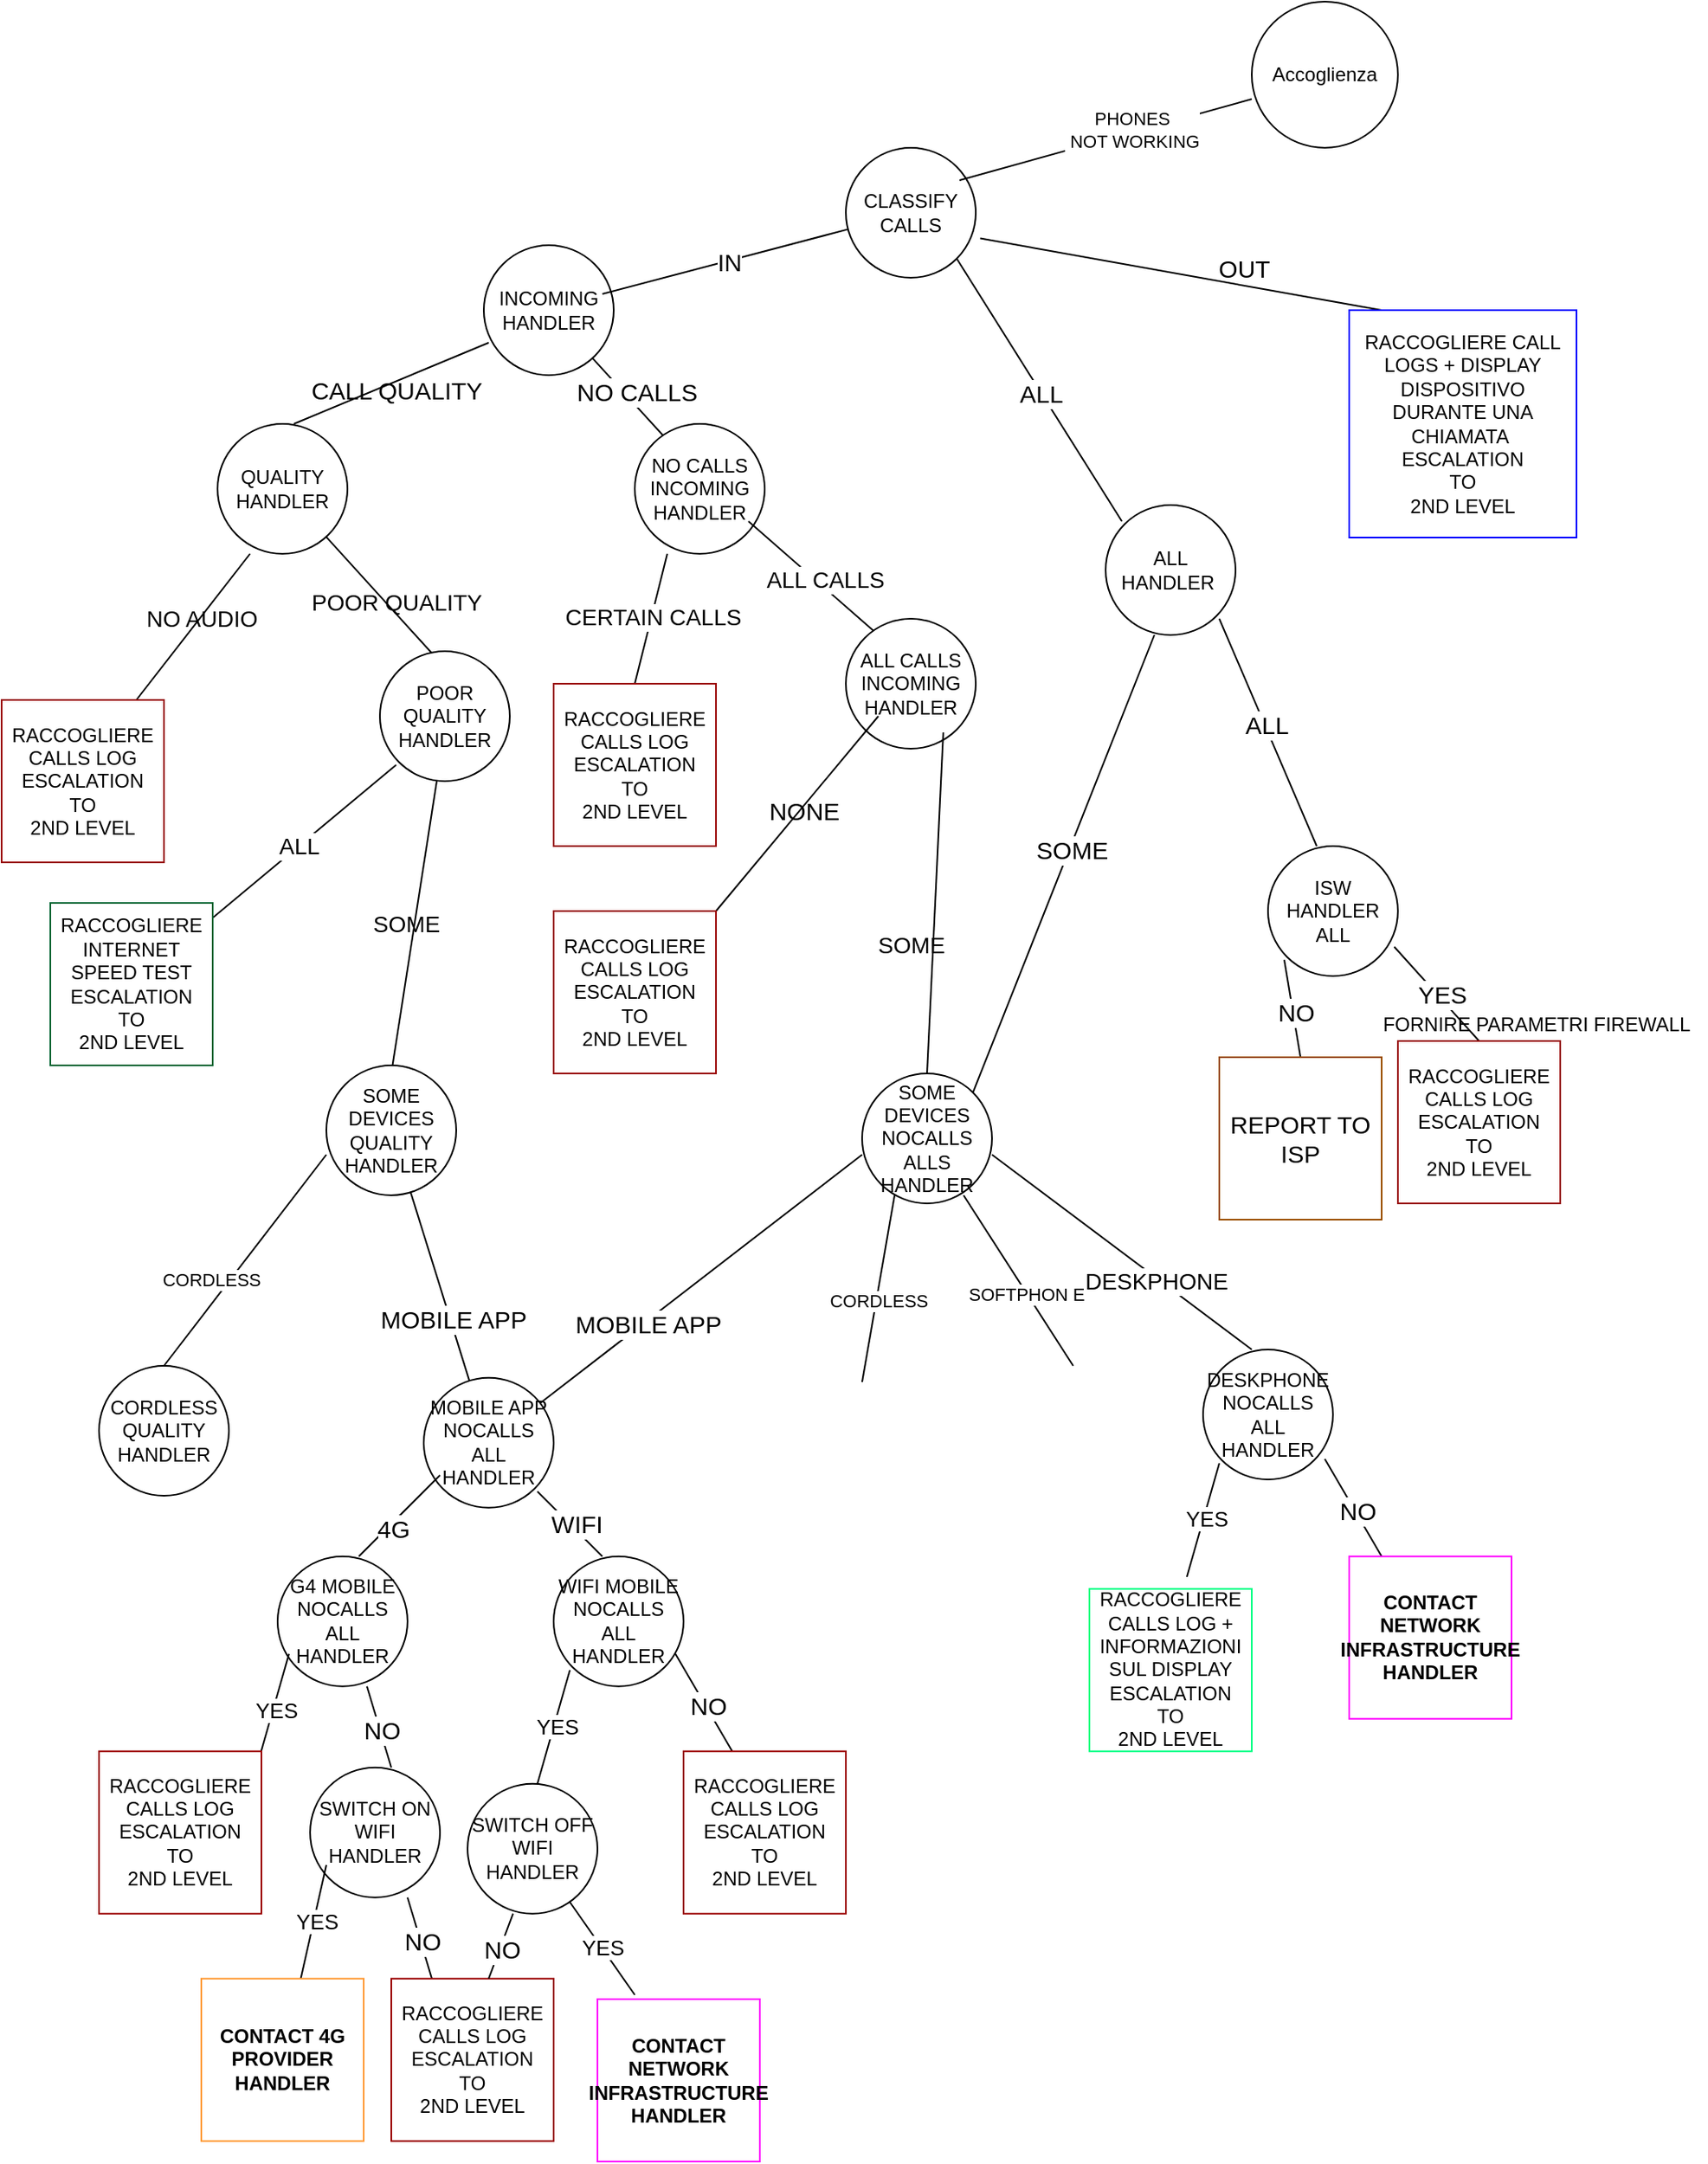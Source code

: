 <mxfile version="26.1.1">
  <diagram name="Pagina-1" id="xXN1keMJTsimZvRvfmzJ">
    <mxGraphModel dx="2620" dy="965" grid="1" gridSize="10" guides="1" tooltips="1" connect="1" arrows="1" fold="1" page="1" pageScale="1" pageWidth="827" pageHeight="1169" math="0" shadow="0">
      <root>
        <mxCell id="0" />
        <mxCell id="1" parent="0" />
        <mxCell id="oTNWS6xz9wXN6uvySlti-1" value="Accoglienza" style="ellipse;whiteSpace=wrap;html=1;aspect=fixed;" parent="1" vertex="1">
          <mxGeometry x="-20" y="10" width="90" height="90" as="geometry" />
        </mxCell>
        <mxCell id="oTNWS6xz9wXN6uvySlti-3" value="CLASSIFY CALLS" style="ellipse;whiteSpace=wrap;html=1;aspect=fixed;" parent="1" vertex="1">
          <mxGeometry x="-270" y="100" width="80" height="80" as="geometry" />
        </mxCell>
        <mxCell id="oTNWS6xz9wXN6uvySlti-4" value="" style="endArrow=none;html=1;rounded=0;" parent="1" edge="1">
          <mxGeometry width="50" height="50" relative="1" as="geometry">
            <mxPoint x="-200" y="120" as="sourcePoint" />
            <mxPoint x="-20" y="70" as="targetPoint" />
          </mxGeometry>
        </mxCell>
        <mxCell id="oTNWS6xz9wXN6uvySlti-5" value="&lt;div&gt;PHONES&lt;/div&gt;&lt;div&gt;&amp;nbsp;NOT WORKING&lt;/div&gt;" style="edgeLabel;html=1;align=center;verticalAlign=middle;resizable=0;points=[];" parent="oTNWS6xz9wXN6uvySlti-4" vertex="1" connectable="0">
          <mxGeometry x="0.182" y="2" relative="1" as="geometry">
            <mxPoint as="offset" />
          </mxGeometry>
        </mxCell>
        <mxCell id="oTNWS6xz9wXN6uvySlti-6" value="&lt;div&gt;&lt;br&gt;&lt;/div&gt;&lt;div&gt;&lt;br&gt;&lt;/div&gt;" style="edgeLabel;html=1;align=center;verticalAlign=middle;resizable=0;points=[];" parent="oTNWS6xz9wXN6uvySlti-4" vertex="1" connectable="0">
          <mxGeometry x="0.031" y="5" relative="1" as="geometry">
            <mxPoint y="-1" as="offset" />
          </mxGeometry>
        </mxCell>
        <mxCell id="oTNWS6xz9wXN6uvySlti-8" value="INCOMING HANDLER" style="ellipse;whiteSpace=wrap;html=1;aspect=fixed;" parent="1" vertex="1">
          <mxGeometry x="-493" y="160" width="80" height="80" as="geometry" />
        </mxCell>
        <mxCell id="oTNWS6xz9wXN6uvySlti-10" value="" style="endArrow=none;html=1;rounded=0;fontSize=20;" parent="1" target="oTNWS6xz9wXN6uvySlti-3" edge="1">
          <mxGeometry width="50" height="50" relative="1" as="geometry">
            <mxPoint x="-420" y="190" as="sourcePoint" />
            <mxPoint x="-330" y="150" as="targetPoint" />
          </mxGeometry>
        </mxCell>
        <mxCell id="oTNWS6xz9wXN6uvySlti-12" value="&lt;font style=&quot;font-size: 15px;&quot;&gt;IN&lt;/font&gt;" style="edgeLabel;html=1;align=center;verticalAlign=middle;resizable=0;points=[];" parent="oTNWS6xz9wXN6uvySlti-10" vertex="1" connectable="0">
          <mxGeometry x="0.03" relative="1" as="geometry">
            <mxPoint as="offset" />
          </mxGeometry>
        </mxCell>
        <mxCell id="oTNWS6xz9wXN6uvySlti-13" value="" style="endArrow=none;html=1;rounded=0;" parent="1" source="oTNWS6xz9wXN6uvySlti-8" edge="1">
          <mxGeometry width="50" height="50" relative="1" as="geometry">
            <mxPoint x="-620" y="270" as="sourcePoint" />
            <mxPoint x="-380" y="280" as="targetPoint" />
          </mxGeometry>
        </mxCell>
        <mxCell id="oTNWS6xz9wXN6uvySlti-15" value="&lt;font style=&quot;font-size: 15px;&quot;&gt;NO CALLS&lt;/font&gt;" style="edgeLabel;html=1;align=center;verticalAlign=middle;resizable=0;points=[];" parent="oTNWS6xz9wXN6uvySlti-13" vertex="1" connectable="0">
          <mxGeometry x="-0.007" y="1" relative="1" as="geometry">
            <mxPoint x="3" y="-4" as="offset" />
          </mxGeometry>
        </mxCell>
        <mxCell id="oTNWS6xz9wXN6uvySlti-14" value="NO CALLS INCOMING&lt;div&gt;HANDLER&lt;/div&gt;" style="ellipse;whiteSpace=wrap;html=1;aspect=fixed;" parent="1" vertex="1">
          <mxGeometry x="-400" y="270" width="80" height="80" as="geometry" />
        </mxCell>
        <mxCell id="oTNWS6xz9wXN6uvySlti-17" value="" style="endArrow=none;html=1;rounded=0;" parent="1" edge="1">
          <mxGeometry width="50" height="50" relative="1" as="geometry">
            <mxPoint x="-400" y="430" as="sourcePoint" />
            <mxPoint x="-380" y="350" as="targetPoint" />
          </mxGeometry>
        </mxCell>
        <mxCell id="oTNWS6xz9wXN6uvySlti-18" value="&lt;font style=&quot;font-size: 14px;&quot;&gt;CERTAIN CALLS&lt;/font&gt;" style="edgeLabel;html=1;align=center;verticalAlign=middle;resizable=0;points=[];" parent="oTNWS6xz9wXN6uvySlti-17" vertex="1" connectable="0">
          <mxGeometry x="0.045" relative="1" as="geometry">
            <mxPoint as="offset" />
          </mxGeometry>
        </mxCell>
        <mxCell id="oTNWS6xz9wXN6uvySlti-19" value="RACCOGLIERE CALLS LOG&lt;br&gt;ESCALATION &lt;br&gt;TO&lt;br&gt;2ND LEVEL" style="whiteSpace=wrap;html=1;aspect=fixed;strokeColor=#990000;" parent="1" vertex="1">
          <mxGeometry x="-450" y="430" width="100" height="100" as="geometry" />
        </mxCell>
        <mxCell id="oTNWS6xz9wXN6uvySlti-20" value="" style="endArrow=none;html=1;rounded=0;" parent="1" edge="1">
          <mxGeometry width="50" height="50" relative="1" as="geometry">
            <mxPoint x="-250" y="400" as="sourcePoint" />
            <mxPoint x="-330" y="330" as="targetPoint" />
          </mxGeometry>
        </mxCell>
        <mxCell id="oTNWS6xz9wXN6uvySlti-22" value="&lt;font style=&quot;font-size: 14px;&quot;&gt;ALL CALLS&lt;/font&gt;" style="edgeLabel;html=1;align=center;verticalAlign=middle;resizable=0;points=[];" parent="1" vertex="1" connectable="0">
          <mxGeometry x="-283.014" y="365.797" as="geometry" />
        </mxCell>
        <mxCell id="oTNWS6xz9wXN6uvySlti-23" value="&lt;font style=&quot;font-size: 14px;&quot;&gt;NO AUDIO&lt;/font&gt;" style="edgeLabel;html=1;align=center;verticalAlign=middle;resizable=0;points=[];" parent="1" vertex="1" connectable="0">
          <mxGeometry x="-667.004" y="389.997" as="geometry" />
        </mxCell>
        <mxCell id="oTNWS6xz9wXN6uvySlti-24" value="&lt;font style=&quot;font-size: 14px;&quot;&gt;POOR QUALITY&lt;/font&gt;" style="edgeLabel;html=1;align=center;verticalAlign=middle;resizable=0;points=[];" parent="1" vertex="1" connectable="0">
          <mxGeometry x="-547.004" y="379.997" as="geometry" />
        </mxCell>
        <mxCell id="oTNWS6xz9wXN6uvySlti-25" value="&lt;font style=&quot;font-size: 15px;&quot;&gt;NONE&lt;/font&gt;" style="edgeLabel;html=1;align=center;verticalAlign=middle;resizable=0;points=[];" parent="1" vertex="1" connectable="0">
          <mxGeometry x="-280.004" y="519.997" as="geometry">
            <mxPoint x="-16" y="-12" as="offset" />
          </mxGeometry>
        </mxCell>
        <mxCell id="oTNWS6xz9wXN6uvySlti-26" value="&lt;font style=&quot;font-size: 14px;&quot;&gt;SOME&lt;/font&gt;" style="edgeLabel;html=1;align=center;verticalAlign=middle;resizable=0;points=[];" parent="1" vertex="1" connectable="0">
          <mxGeometry x="-290.004" y="614.997" as="geometry">
            <mxPoint x="60" y="-24" as="offset" />
          </mxGeometry>
        </mxCell>
        <mxCell id="oTNWS6xz9wXN6uvySlti-27" value="&lt;font style=&quot;font-size: 15px;&quot;&gt;OUT&lt;/font&gt;" style="edgeLabel;html=1;align=center;verticalAlign=middle;resizable=0;points=[];" parent="1" vertex="1" connectable="0">
          <mxGeometry x="-150.004" y="219.997" as="geometry">
            <mxPoint x="125" y="-46" as="offset" />
          </mxGeometry>
        </mxCell>
        <mxCell id="oTNWS6xz9wXN6uvySlti-28" value="&lt;font style=&quot;font-size: 15px;&quot;&gt;CALL QUALITY&lt;/font&gt;" style="edgeLabel;html=1;align=center;verticalAlign=middle;resizable=0;points=[];" parent="1" vertex="1" connectable="0">
          <mxGeometry x="-547.004" y="249.997" as="geometry">
            <mxPoint y="-1" as="offset" />
          </mxGeometry>
        </mxCell>
        <mxCell id="oTNWS6xz9wXN6uvySlti-29" value="ALL CALLS INCOMING HANDLER" style="ellipse;whiteSpace=wrap;html=1;aspect=fixed;" parent="1" vertex="1">
          <mxGeometry x="-270" y="390" width="80" height="80" as="geometry" />
        </mxCell>
        <mxCell id="oTNWS6xz9wXN6uvySlti-30" value="" style="endArrow=none;html=1;rounded=0;" parent="1" edge="1">
          <mxGeometry width="50" height="50" relative="1" as="geometry">
            <mxPoint x="-350" y="570" as="sourcePoint" />
            <mxPoint x="-250" y="450" as="targetPoint" />
          </mxGeometry>
        </mxCell>
        <mxCell id="oTNWS6xz9wXN6uvySlti-32" value="RACCOGLIERE CALLS LOG&lt;br&gt;ESCALATION &lt;br&gt;TO&lt;br&gt;2ND LEVEL" style="whiteSpace=wrap;html=1;aspect=fixed;strokeColor=#990000;" parent="1" vertex="1">
          <mxGeometry x="-450" y="570" width="100" height="100" as="geometry" />
        </mxCell>
        <mxCell id="oTNWS6xz9wXN6uvySlti-34" value="" style="endArrow=none;html=1;rounded=0;exitX=1;exitY=1;exitDx=0;exitDy=0;" parent="1" source="oTNWS6xz9wXN6uvySlti-3" edge="1">
          <mxGeometry width="50" height="50" relative="1" as="geometry">
            <mxPoint x="-230" y="490" as="sourcePoint" />
            <mxPoint x="-100" y="330" as="targetPoint" />
          </mxGeometry>
        </mxCell>
        <mxCell id="oTNWS6xz9wXN6uvySlti-35" value="ALL HANDLER&amp;nbsp;" style="ellipse;whiteSpace=wrap;html=1;aspect=fixed;" parent="1" vertex="1">
          <mxGeometry x="-110" y="320" width="80" height="80" as="geometry" />
        </mxCell>
        <mxCell id="oTNWS6xz9wXN6uvySlti-36" value="" style="endArrow=none;html=1;rounded=0;entryX=0.038;entryY=0.75;entryDx=0;entryDy=0;entryPerimeter=0;" parent="1" target="oTNWS6xz9wXN6uvySlti-8" edge="1">
          <mxGeometry width="50" height="50" relative="1" as="geometry">
            <mxPoint x="-610" y="270" as="sourcePoint" />
            <mxPoint x="-829.014" y="210.295" as="targetPoint" />
          </mxGeometry>
        </mxCell>
        <mxCell id="oTNWS6xz9wXN6uvySlti-37" value="QUALITY HANDLER" style="ellipse;whiteSpace=wrap;html=1;aspect=fixed;" parent="1" vertex="1">
          <mxGeometry x="-657" y="270" width="80" height="80" as="geometry" />
        </mxCell>
        <mxCell id="oTNWS6xz9wXN6uvySlti-38" value="" style="endArrow=none;html=1;rounded=0;exitX=0.5;exitY=0;exitDx=0;exitDy=0;" parent="1" source="oTNWS6xz9wXN6uvySlti-61" edge="1">
          <mxGeometry width="50" height="50" relative="1" as="geometry">
            <mxPoint x="-150" y="580" as="sourcePoint" />
            <mxPoint x="-210" y="460" as="targetPoint" />
          </mxGeometry>
        </mxCell>
        <mxCell id="oTNWS6xz9wXN6uvySlti-39" value="" style="endArrow=none;html=1;rounded=0;" parent="1" edge="1">
          <mxGeometry width="50" height="50" relative="1" as="geometry">
            <mxPoint x="-707" y="440" as="sourcePoint" />
            <mxPoint x="-637" y="350" as="targetPoint" />
          </mxGeometry>
        </mxCell>
        <mxCell id="oTNWS6xz9wXN6uvySlti-40" value="" style="endArrow=none;html=1;rounded=0;" parent="1" target="oTNWS6xz9wXN6uvySlti-37" edge="1">
          <mxGeometry width="50" height="50" relative="1" as="geometry">
            <mxPoint x="-517" y="420" as="sourcePoint" />
            <mxPoint x="-477" y="420" as="targetPoint" />
          </mxGeometry>
        </mxCell>
        <mxCell id="oTNWS6xz9wXN6uvySlti-42" value="RACCOGLIERE CALLS LOG&lt;br&gt;ESCALATION &lt;br&gt;TO&lt;br&gt;2ND LEVEL" style="whiteSpace=wrap;html=1;aspect=fixed;strokeColor=#990000;" parent="1" vertex="1">
          <mxGeometry x="-790" y="440" width="100" height="100" as="geometry" />
        </mxCell>
        <mxCell id="oTNWS6xz9wXN6uvySlti-43" value="POOR QUALITY HANDLER" style="ellipse;whiteSpace=wrap;html=1;aspect=fixed;" parent="1" vertex="1">
          <mxGeometry x="-557" y="410" width="80" height="80" as="geometry" />
        </mxCell>
        <mxCell id="oTNWS6xz9wXN6uvySlti-44" value="" style="endArrow=none;html=1;rounded=0;" parent="1" edge="1">
          <mxGeometry width="50" height="50" relative="1" as="geometry">
            <mxPoint x="-547" y="480" as="sourcePoint" />
            <mxPoint x="-667" y="580" as="targetPoint" />
          </mxGeometry>
        </mxCell>
        <mxCell id="oTNWS6xz9wXN6uvySlti-45" value="RACCOGLIERE INTERNET SPEED TEST&lt;br&gt;ESCALATION &lt;br&gt;TO&lt;br&gt;2ND LEVEL" style="whiteSpace=wrap;html=1;aspect=fixed;labelBorderColor=none;strokeColor=#006633;" parent="1" vertex="1">
          <mxGeometry x="-760" y="565" width="100" height="100" as="geometry" />
        </mxCell>
        <mxCell id="oTNWS6xz9wXN6uvySlti-46" value="&lt;font style=&quot;font-size: 14px;&quot;&gt;ALL&lt;/font&gt;" style="edgeLabel;html=1;align=center;verticalAlign=middle;resizable=0;points=[];" parent="1" vertex="1" connectable="0">
          <mxGeometry x="-607.004" y="529.997" as="geometry" />
        </mxCell>
        <mxCell id="oTNWS6xz9wXN6uvySlti-47" value="&lt;font style=&quot;font-size: 14px;&quot;&gt;SOME&lt;/font&gt;" style="edgeLabel;html=1;align=center;verticalAlign=middle;resizable=0;points=[];" parent="1" vertex="1" connectable="0">
          <mxGeometry x="-517.004" y="589.997" as="geometry">
            <mxPoint x="-24" y="-12" as="offset" />
          </mxGeometry>
        </mxCell>
        <mxCell id="oTNWS6xz9wXN6uvySlti-48" value="" style="endArrow=none;html=1;rounded=0;" parent="1" edge="1">
          <mxGeometry width="50" height="50" relative="1" as="geometry">
            <mxPoint x="-550" y="670" as="sourcePoint" />
            <mxPoint x="-522" y="490" as="targetPoint" />
          </mxGeometry>
        </mxCell>
        <mxCell id="oTNWS6xz9wXN6uvySlti-52" value="" style="endArrow=none;html=1;rounded=0;entryX=1.034;entryY=0.697;entryDx=0;entryDy=0;entryPerimeter=0;" parent="1" target="oTNWS6xz9wXN6uvySlti-3" edge="1">
          <mxGeometry width="50" height="50" relative="1" as="geometry">
            <mxPoint x="60" y="200" as="sourcePoint" />
            <mxPoint x="-110" y="170" as="targetPoint" />
          </mxGeometry>
        </mxCell>
        <mxCell id="oTNWS6xz9wXN6uvySlti-53" value="&lt;font style=&quot;font-size: 15px;&quot;&gt;ALL&lt;/font&gt;" style="edgeLabel;html=1;align=center;verticalAlign=middle;resizable=0;points=[];" parent="oTNWS6xz9wXN6uvySlti-52" vertex="1" connectable="0">
          <mxGeometry x="0.076" y="-4" relative="1" as="geometry">
            <mxPoint x="-78" y="78" as="offset" />
          </mxGeometry>
        </mxCell>
        <mxCell id="oTNWS6xz9wXN6uvySlti-56" value="RACCOGLIERE CALL LOGS + DISPLAY DISPOSITIVO DURANTE UNA CHIAMATA&amp;nbsp; &lt;br&gt;ESCALATION &lt;br&gt;TO&lt;br&gt;2ND LEVEL" style="whiteSpace=wrap;html=1;aspect=fixed;strokeColor=#0000FF;" parent="1" vertex="1">
          <mxGeometry x="40" y="200" width="140" height="140" as="geometry" />
        </mxCell>
        <mxCell id="oTNWS6xz9wXN6uvySlti-57" value="" style="endArrow=none;html=1;rounded=0;exitX=1;exitY=0;exitDx=0;exitDy=0;" parent="1" source="oTNWS6xz9wXN6uvySlti-61" edge="1">
          <mxGeometry width="50" height="50" relative="1" as="geometry">
            <mxPoint x="-130" y="580" as="sourcePoint" />
            <mxPoint x="-80" y="400" as="targetPoint" />
          </mxGeometry>
        </mxCell>
        <mxCell id="oTNWS6xz9wXN6uvySlti-60" value="&lt;font style=&quot;font-size: 15px;&quot;&gt;SOME&lt;/font&gt;" style="edgeLabel;html=1;align=center;verticalAlign=middle;resizable=0;points=[];" parent="oTNWS6xz9wXN6uvySlti-57" vertex="1" connectable="0">
          <mxGeometry x="0.068" y="-1" relative="1" as="geometry">
            <mxPoint as="offset" />
          </mxGeometry>
        </mxCell>
        <mxCell id="oTNWS6xz9wXN6uvySlti-58" value="" style="endArrow=none;html=1;rounded=0;" parent="1" edge="1">
          <mxGeometry width="50" height="50" relative="1" as="geometry">
            <mxPoint x="20" y="530" as="sourcePoint" />
            <mxPoint x="-40" y="390" as="targetPoint" />
          </mxGeometry>
        </mxCell>
        <mxCell id="oTNWS6xz9wXN6uvySlti-59" value="&lt;font style=&quot;font-size: 15px;&quot;&gt;ALL&lt;/font&gt;" style="edgeLabel;html=1;align=center;verticalAlign=middle;resizable=0;points=[];" parent="oTNWS6xz9wXN6uvySlti-58" vertex="1" connectable="0">
          <mxGeometry x="0.072" y="-1" relative="1" as="geometry">
            <mxPoint as="offset" />
          </mxGeometry>
        </mxCell>
        <mxCell id="oTNWS6xz9wXN6uvySlti-61" value="SOME DEVICES NOCALLS ALLS HANDLER" style="ellipse;whiteSpace=wrap;html=1;aspect=fixed;" parent="1" vertex="1">
          <mxGeometry x="-260" y="670" width="80" height="80" as="geometry" />
        </mxCell>
        <mxCell id="oTNWS6xz9wXN6uvySlti-62" value="ISW HANDLER ALL" style="ellipse;whiteSpace=wrap;html=1;aspect=fixed;" parent="1" vertex="1">
          <mxGeometry x="-10" y="530" width="80" height="80" as="geometry" />
        </mxCell>
        <mxCell id="oTNWS6xz9wXN6uvySlti-63" value="" style="endArrow=none;html=1;rounded=0;exitX=0.5;exitY=0;exitDx=0;exitDy=0;" parent="1" source="oTNWS6xz9wXN6uvySlti-68" edge="1">
          <mxGeometry width="50" height="50" relative="1" as="geometry">
            <mxPoint x="-50" y="680" as="sourcePoint" />
            <mxPoint y="600" as="targetPoint" />
          </mxGeometry>
        </mxCell>
        <mxCell id="oTNWS6xz9wXN6uvySlti-64" value="&lt;font style=&quot;font-size: 15px;&quot;&gt;NO&lt;/font&gt;" style="edgeLabel;html=1;align=center;verticalAlign=middle;resizable=0;points=[];" parent="oTNWS6xz9wXN6uvySlti-63" vertex="1" connectable="0">
          <mxGeometry x="-0.07" y="-1" relative="1" as="geometry">
            <mxPoint as="offset" />
          </mxGeometry>
        </mxCell>
        <mxCell id="oTNWS6xz9wXN6uvySlti-65" value="" style="endArrow=none;html=1;rounded=0;entryX=0.972;entryY=0.775;entryDx=0;entryDy=0;entryPerimeter=0;" parent="1" target="oTNWS6xz9wXN6uvySlti-62" edge="1">
          <mxGeometry width="50" height="50" relative="1" as="geometry">
            <mxPoint x="120" y="650" as="sourcePoint" />
            <mxPoint x="170" y="600" as="targetPoint" />
          </mxGeometry>
        </mxCell>
        <mxCell id="oTNWS6xz9wXN6uvySlti-67" value="&lt;font style=&quot;font-size: 15px;&quot;&gt;YES&lt;/font&gt;" style="edgeLabel;html=1;align=center;verticalAlign=middle;resizable=0;points=[];" parent="1" vertex="1" connectable="0">
          <mxGeometry x="-30.005" y="640.0" as="geometry">
            <mxPoint x="127" y="-19" as="offset" />
          </mxGeometry>
        </mxCell>
        <mxCell id="oTNWS6xz9wXN6uvySlti-68" value="&lt;font style=&quot;font-size: 15px;&quot;&gt;REPORT TO ISP&lt;/font&gt;" style="whiteSpace=wrap;html=1;aspect=fixed;strokeColor=#994C00;" parent="1" vertex="1">
          <mxGeometry x="-40" y="660" width="100" height="100" as="geometry" />
        </mxCell>
        <mxCell id="oTNWS6xz9wXN6uvySlti-69" value="RACCOGLIERE CALLS LOG&lt;br&gt;ESCALATION &lt;br&gt;TO&lt;br&gt;2ND LEVEL" style="whiteSpace=wrap;html=1;aspect=fixed;strokeColor=#990000;" parent="1" vertex="1">
          <mxGeometry x="70" y="650" width="100" height="100" as="geometry" />
        </mxCell>
        <mxCell id="oTNWS6xz9wXN6uvySlti-70" value="FORNIRE PARAMETRI FIREWALL" style="text;html=1;align=center;verticalAlign=middle;resizable=0;points=[];autosize=1;strokeColor=none;fillColor=none;" parent="1" vertex="1">
          <mxGeometry x="50" y="625" width="210" height="30" as="geometry" />
        </mxCell>
        <mxCell id="HidZqeDaJN0wGdAQT4S1-1" value="" style="endArrow=none;html=1;rounded=0;" parent="1" edge="1" source="HidZqeDaJN0wGdAQT4S1-6">
          <mxGeometry width="50" height="50" relative="1" as="geometry">
            <mxPoint x="-340" y="810" as="sourcePoint" />
            <mxPoint x="-260" y="720" as="targetPoint" />
          </mxGeometry>
        </mxCell>
        <mxCell id="HidZqeDaJN0wGdAQT4S1-5" value="&lt;font style=&quot;font-size: 15px;&quot;&gt;MOBILE APP&lt;/font&gt;" style="edgeLabel;html=1;align=center;verticalAlign=middle;resizable=0;points=[];" parent="HidZqeDaJN0wGdAQT4S1-1" vertex="1" connectable="0">
          <mxGeometry x="-0.34" y="-2" relative="1" as="geometry">
            <mxPoint as="offset" />
          </mxGeometry>
        </mxCell>
        <mxCell id="HidZqeDaJN0wGdAQT4S1-2" value="" style="endArrow=none;html=1;rounded=0;" parent="1" edge="1">
          <mxGeometry width="50" height="50" relative="1" as="geometry">
            <mxPoint x="-260" y="860" as="sourcePoint" />
            <mxPoint x="-240" y="745" as="targetPoint" />
          </mxGeometry>
        </mxCell>
        <mxCell id="HidZqeDaJN0wGdAQT4S1-9" value="CORDLESS" style="edgeLabel;html=1;align=center;verticalAlign=middle;resizable=0;points=[];" parent="HidZqeDaJN0wGdAQT4S1-2" vertex="1" connectable="0">
          <mxGeometry x="-0.53" y="-1" relative="1" as="geometry">
            <mxPoint x="4" y="-23" as="offset" />
          </mxGeometry>
        </mxCell>
        <mxCell id="HidZqeDaJN0wGdAQT4S1-3" value="" style="endArrow=none;html=1;rounded=0;" parent="1" edge="1">
          <mxGeometry width="50" height="50" relative="1" as="geometry">
            <mxPoint x="-130" y="850" as="sourcePoint" />
            <mxPoint x="-197.5" y="745" as="targetPoint" />
          </mxGeometry>
        </mxCell>
        <mxCell id="HidZqeDaJN0wGdAQT4S1-8" value="SOFTPHON E" style="edgeLabel;html=1;align=center;verticalAlign=middle;resizable=0;points=[];" parent="HidZqeDaJN0wGdAQT4S1-3" vertex="1" connectable="0">
          <mxGeometry x="-0.147" y="1" relative="1" as="geometry">
            <mxPoint as="offset" />
          </mxGeometry>
        </mxCell>
        <mxCell id="HidZqeDaJN0wGdAQT4S1-4" value="" style="endArrow=none;html=1;rounded=0;" parent="1" edge="1">
          <mxGeometry width="50" height="50" relative="1" as="geometry">
            <mxPoint x="-20" y="840" as="sourcePoint" />
            <mxPoint x="-180" y="720" as="targetPoint" />
          </mxGeometry>
        </mxCell>
        <mxCell id="HidZqeDaJN0wGdAQT4S1-7" value="&lt;font style=&quot;font-size: 14px;&quot;&gt;DESKPHONE&lt;/font&gt;" style="edgeLabel;html=1;align=center;verticalAlign=middle;resizable=0;points=[];" parent="HidZqeDaJN0wGdAQT4S1-4" vertex="1" connectable="0">
          <mxGeometry x="-0.269" y="2" relative="1" as="geometry">
            <mxPoint as="offset" />
          </mxGeometry>
        </mxCell>
        <mxCell id="HidZqeDaJN0wGdAQT4S1-6" value="MOBILE APP NOCALLS ALL HANDLER" style="ellipse;whiteSpace=wrap;html=1;aspect=fixed;" parent="1" vertex="1">
          <mxGeometry x="-530" y="857.36" width="80" height="80" as="geometry" />
        </mxCell>
        <mxCell id="HidZqeDaJN0wGdAQT4S1-10" value="" style="endArrow=none;html=1;rounded=0;" parent="1" edge="1">
          <mxGeometry width="50" height="50" relative="1" as="geometry">
            <mxPoint x="-570" y="967.36" as="sourcePoint" />
            <mxPoint x="-520" y="917.36" as="targetPoint" />
          </mxGeometry>
        </mxCell>
        <mxCell id="HidZqeDaJN0wGdAQT4S1-11" value="&lt;font style=&quot;font-size: 15px;&quot;&gt;4G&lt;/font&gt;" style="edgeLabel;html=1;align=center;verticalAlign=middle;resizable=0;points=[];" parent="HidZqeDaJN0wGdAQT4S1-10" vertex="1" connectable="0">
          <mxGeometry x="-0.22" y="-2" relative="1" as="geometry">
            <mxPoint as="offset" />
          </mxGeometry>
        </mxCell>
        <mxCell id="HidZqeDaJN0wGdAQT4S1-12" value="" style="endArrow=none;html=1;rounded=0;" parent="1" edge="1">
          <mxGeometry width="50" height="50" relative="1" as="geometry">
            <mxPoint x="-420" y="967.36" as="sourcePoint" />
            <mxPoint x="-460" y="927.36" as="targetPoint" />
          </mxGeometry>
        </mxCell>
        <mxCell id="HidZqeDaJN0wGdAQT4S1-13" value="&lt;font style=&quot;font-size: 15px;&quot;&gt;WIFI&lt;/font&gt;" style="edgeLabel;html=1;align=center;verticalAlign=middle;resizable=0;points=[];" parent="HidZqeDaJN0wGdAQT4S1-12" vertex="1" connectable="0">
          <mxGeometry x="-0.1" y="-3" relative="1" as="geometry">
            <mxPoint as="offset" />
          </mxGeometry>
        </mxCell>
        <mxCell id="HidZqeDaJN0wGdAQT4S1-14" value="G4 MOBILE NOCALLS ALL HANDLER" style="ellipse;whiteSpace=wrap;html=1;aspect=fixed;" parent="1" vertex="1">
          <mxGeometry x="-620" y="967.36" width="80" height="80" as="geometry" />
        </mxCell>
        <mxCell id="HidZqeDaJN0wGdAQT4S1-15" value="WIFI MOBILE NOCALLS ALL HANDLER" style="ellipse;whiteSpace=wrap;html=1;aspect=fixed;" parent="1" vertex="1">
          <mxGeometry x="-450" y="967.36" width="80" height="80" as="geometry" />
        </mxCell>
        <mxCell id="HidZqeDaJN0wGdAQT4S1-16" value="" style="endArrow=none;html=1;rounded=0;" parent="1" edge="1">
          <mxGeometry width="50" height="50" relative="1" as="geometry">
            <mxPoint x="-340" y="1087.36" as="sourcePoint" />
            <mxPoint x="-375" y="1027.36" as="targetPoint" />
          </mxGeometry>
        </mxCell>
        <mxCell id="HidZqeDaJN0wGdAQT4S1-17" value="&lt;font style=&quot;font-size: 15px;&quot;&gt;NO&lt;/font&gt;" style="edgeLabel;html=1;align=center;verticalAlign=middle;resizable=0;points=[];" parent="HidZqeDaJN0wGdAQT4S1-16" vertex="1" connectable="0">
          <mxGeometry x="-0.07" y="-1" relative="1" as="geometry">
            <mxPoint as="offset" />
          </mxGeometry>
        </mxCell>
        <mxCell id="HidZqeDaJN0wGdAQT4S1-18" value="" style="endArrow=none;html=1;rounded=0;entryX=0.972;entryY=0.775;entryDx=0;entryDy=0;entryPerimeter=0;" parent="1" edge="1">
          <mxGeometry width="50" height="50" relative="1" as="geometry">
            <mxPoint x="-460" y="1107.36" as="sourcePoint" />
            <mxPoint x="-440" y="1037.36" as="targetPoint" />
          </mxGeometry>
        </mxCell>
        <mxCell id="HidZqeDaJN0wGdAQT4S1-19" value="&lt;font style=&quot;font-size: 13px;&quot;&gt;YES&lt;/font&gt;" style="edgeLabel;html=1;align=center;verticalAlign=middle;resizable=0;points=[];" parent="HidZqeDaJN0wGdAQT4S1-18" vertex="1" connectable="0">
          <mxGeometry x="0.034" y="-1" relative="1" as="geometry">
            <mxPoint as="offset" />
          </mxGeometry>
        </mxCell>
        <mxCell id="HidZqeDaJN0wGdAQT4S1-20" value="SWITCH OFF WIFI HANDLER" style="ellipse;whiteSpace=wrap;html=1;aspect=fixed;" parent="1" vertex="1">
          <mxGeometry x="-503.01" y="1107.36" width="80" height="80" as="geometry" />
        </mxCell>
        <mxCell id="HidZqeDaJN0wGdAQT4S1-21" value="" style="endArrow=none;html=1;rounded=0;entryX=0.972;entryY=0.775;entryDx=0;entryDy=0;entryPerimeter=0;" parent="1" edge="1">
          <mxGeometry width="50" height="50" relative="1" as="geometry">
            <mxPoint x="-633" y="1097.36" as="sourcePoint" />
            <mxPoint x="-613" y="1027.36" as="targetPoint" />
          </mxGeometry>
        </mxCell>
        <mxCell id="HidZqeDaJN0wGdAQT4S1-22" value="&lt;font style=&quot;font-size: 13px;&quot;&gt;YES&lt;/font&gt;" style="edgeLabel;html=1;align=center;verticalAlign=middle;resizable=0;points=[];" parent="HidZqeDaJN0wGdAQT4S1-21" vertex="1" connectable="0">
          <mxGeometry x="0.034" y="-1" relative="1" as="geometry">
            <mxPoint as="offset" />
          </mxGeometry>
        </mxCell>
        <mxCell id="HidZqeDaJN0wGdAQT4S1-23" value="" style="endArrow=none;html=1;rounded=0;" parent="1" edge="1">
          <mxGeometry width="50" height="50" relative="1" as="geometry">
            <mxPoint x="-550" y="1097.36" as="sourcePoint" />
            <mxPoint x="-565" y="1047.36" as="targetPoint" />
          </mxGeometry>
        </mxCell>
        <mxCell id="HidZqeDaJN0wGdAQT4S1-24" value="&lt;font style=&quot;font-size: 15px;&quot;&gt;NO&lt;/font&gt;" style="edgeLabel;html=1;align=center;verticalAlign=middle;resizable=0;points=[];" parent="HidZqeDaJN0wGdAQT4S1-23" vertex="1" connectable="0">
          <mxGeometry x="-0.07" y="-1" relative="1" as="geometry">
            <mxPoint as="offset" />
          </mxGeometry>
        </mxCell>
        <mxCell id="HidZqeDaJN0wGdAQT4S1-25" value="SWITCH ON WIFI HANDLER" style="ellipse;whiteSpace=wrap;html=1;aspect=fixed;" parent="1" vertex="1">
          <mxGeometry x="-600" y="1097.36" width="80" height="80" as="geometry" />
        </mxCell>
        <mxCell id="HidZqeDaJN0wGdAQT4S1-26" value="" style="endArrow=none;html=1;rounded=0;entryX=0.972;entryY=0.775;entryDx=0;entryDy=0;entryPerimeter=0;" parent="1" edge="1" source="e3faSNz6x6QTLMcB8ye6-26">
          <mxGeometry width="50" height="50" relative="1" as="geometry">
            <mxPoint x="-610" y="1227.36" as="sourcePoint" />
            <mxPoint x="-590" y="1157.36" as="targetPoint" />
          </mxGeometry>
        </mxCell>
        <mxCell id="HidZqeDaJN0wGdAQT4S1-27" value="&lt;font style=&quot;font-size: 13px;&quot;&gt;YES&lt;/font&gt;" style="edgeLabel;html=1;align=center;verticalAlign=middle;resizable=0;points=[];" parent="HidZqeDaJN0wGdAQT4S1-26" vertex="1" connectable="0">
          <mxGeometry x="0.034" y="-1" relative="1" as="geometry">
            <mxPoint as="offset" />
          </mxGeometry>
        </mxCell>
        <mxCell id="HidZqeDaJN0wGdAQT4S1-28" value="" style="endArrow=none;html=1;rounded=0;" parent="1" edge="1">
          <mxGeometry width="50" height="50" relative="1" as="geometry">
            <mxPoint x="-525" y="1227.36" as="sourcePoint" />
            <mxPoint x="-540" y="1177.36" as="targetPoint" />
          </mxGeometry>
        </mxCell>
        <mxCell id="HidZqeDaJN0wGdAQT4S1-29" value="&lt;font style=&quot;font-size: 15px;&quot;&gt;NO&lt;/font&gt;" style="edgeLabel;html=1;align=center;verticalAlign=middle;resizable=0;points=[];" parent="HidZqeDaJN0wGdAQT4S1-28" vertex="1" connectable="0">
          <mxGeometry x="-0.07" y="-1" relative="1" as="geometry">
            <mxPoint as="offset" />
          </mxGeometry>
        </mxCell>
        <mxCell id="e3faSNz6x6QTLMcB8ye6-1" value="RACCOGLIERE CALLS LOG&lt;br&gt;ESCALATION &lt;br&gt;TO&lt;br&gt;2ND LEVEL" style="whiteSpace=wrap;html=1;aspect=fixed;strokeColor=#990000;" vertex="1" parent="1">
          <mxGeometry x="-730" y="1087.36" width="100" height="100" as="geometry" />
        </mxCell>
        <mxCell id="e3faSNz6x6QTLMcB8ye6-2" value="RACCOGLIERE CALLS LOG&lt;br&gt;ESCALATION &lt;br&gt;TO&lt;br&gt;2ND LEVEL" style="whiteSpace=wrap;html=1;aspect=fixed;strokeColor=#990000;" vertex="1" parent="1">
          <mxGeometry x="-550" y="1227.36" width="100" height="100" as="geometry" />
        </mxCell>
        <mxCell id="e3faSNz6x6QTLMcB8ye6-3" value="RACCOGLIERE CALLS LOG&lt;br&gt;ESCALATION &lt;br&gt;TO&lt;br&gt;2ND LEVEL" style="whiteSpace=wrap;html=1;aspect=fixed;strokeColor=#990000;" vertex="1" parent="1">
          <mxGeometry x="-370" y="1087.36" width="100" height="100" as="geometry" />
        </mxCell>
        <mxCell id="e3faSNz6x6QTLMcB8ye6-6" value="" style="endArrow=none;html=1;rounded=0;exitX=0.6;exitY=0;exitDx=0;exitDy=0;exitPerimeter=0;" edge="1" parent="1" source="e3faSNz6x6QTLMcB8ye6-2">
          <mxGeometry width="50" height="50" relative="1" as="geometry">
            <mxPoint x="-460" y="1237.36" as="sourcePoint" />
            <mxPoint x="-475" y="1187.36" as="targetPoint" />
          </mxGeometry>
        </mxCell>
        <mxCell id="e3faSNz6x6QTLMcB8ye6-7" value="&lt;font style=&quot;font-size: 15px;&quot;&gt;NO&lt;/font&gt;" style="edgeLabel;html=1;align=center;verticalAlign=middle;resizable=0;points=[];" vertex="1" connectable="0" parent="e3faSNz6x6QTLMcB8ye6-6">
          <mxGeometry x="-0.07" y="-1" relative="1" as="geometry">
            <mxPoint as="offset" />
          </mxGeometry>
        </mxCell>
        <mxCell id="e3faSNz6x6QTLMcB8ye6-8" value="" style="endArrow=none;html=1;rounded=0;" edge="1" parent="1" target="HidZqeDaJN0wGdAQT4S1-20">
          <mxGeometry width="50" height="50" relative="1" as="geometry">
            <mxPoint x="-400" y="1237.36" as="sourcePoint" />
            <mxPoint x="-370" y="1216.36" as="targetPoint" />
          </mxGeometry>
        </mxCell>
        <mxCell id="e3faSNz6x6QTLMcB8ye6-9" value="&lt;font style=&quot;font-size: 13px;&quot;&gt;YES&lt;/font&gt;" style="edgeLabel;html=1;align=center;verticalAlign=middle;resizable=0;points=[];" vertex="1" connectable="0" parent="e3faSNz6x6QTLMcB8ye6-8">
          <mxGeometry x="0.034" y="-1" relative="1" as="geometry">
            <mxPoint as="offset" />
          </mxGeometry>
        </mxCell>
        <mxCell id="e3faSNz6x6QTLMcB8ye6-11" value="SOME DEVICES QUALITY HANDLER" style="ellipse;whiteSpace=wrap;html=1;aspect=fixed;" vertex="1" parent="1">
          <mxGeometry x="-590" y="665" width="80" height="80" as="geometry" />
        </mxCell>
        <mxCell id="e3faSNz6x6QTLMcB8ye6-13" value="" style="endArrow=none;html=1;rounded=0;" edge="1" parent="1" source="HidZqeDaJN0wGdAQT4S1-6" target="e3faSNz6x6QTLMcB8ye6-11">
          <mxGeometry width="50" height="50" relative="1" as="geometry">
            <mxPoint x="-610" y="830" as="sourcePoint" />
            <mxPoint x="-530" y="740" as="targetPoint" />
          </mxGeometry>
        </mxCell>
        <mxCell id="e3faSNz6x6QTLMcB8ye6-14" value="&lt;font style=&quot;font-size: 15px;&quot;&gt;MOBILE APP&lt;/font&gt;" style="edgeLabel;html=1;align=center;verticalAlign=middle;resizable=0;points=[];" vertex="1" connectable="0" parent="e3faSNz6x6QTLMcB8ye6-13">
          <mxGeometry x="-0.34" y="-2" relative="1" as="geometry">
            <mxPoint as="offset" />
          </mxGeometry>
        </mxCell>
        <mxCell id="e3faSNz6x6QTLMcB8ye6-15" value="DESKPHONE NOCALLS ALL HANDLER" style="ellipse;whiteSpace=wrap;html=1;aspect=fixed;" vertex="1" parent="1">
          <mxGeometry x="-50" y="840" width="80" height="80" as="geometry" />
        </mxCell>
        <mxCell id="e3faSNz6x6QTLMcB8ye6-16" value="" style="endArrow=none;html=1;rounded=0;entryX=0.972;entryY=0.775;entryDx=0;entryDy=0;entryPerimeter=0;" edge="1" parent="1">
          <mxGeometry width="50" height="50" relative="1" as="geometry">
            <mxPoint x="-60" y="980.0" as="sourcePoint" />
            <mxPoint x="-40" y="910.0" as="targetPoint" />
          </mxGeometry>
        </mxCell>
        <mxCell id="e3faSNz6x6QTLMcB8ye6-17" value="&lt;font style=&quot;font-size: 13px;&quot;&gt;YES&lt;/font&gt;" style="edgeLabel;html=1;align=center;verticalAlign=middle;resizable=0;points=[];" vertex="1" connectable="0" parent="e3faSNz6x6QTLMcB8ye6-16">
          <mxGeometry x="0.034" y="-1" relative="1" as="geometry">
            <mxPoint as="offset" />
          </mxGeometry>
        </mxCell>
        <mxCell id="e3faSNz6x6QTLMcB8ye6-19" value="" style="endArrow=none;html=1;rounded=0;" edge="1" parent="1">
          <mxGeometry width="50" height="50" relative="1" as="geometry">
            <mxPoint x="60" y="967.36" as="sourcePoint" />
            <mxPoint x="25" y="907.36" as="targetPoint" />
          </mxGeometry>
        </mxCell>
        <mxCell id="e3faSNz6x6QTLMcB8ye6-20" value="&lt;font style=&quot;font-size: 15px;&quot;&gt;NO&lt;/font&gt;" style="edgeLabel;html=1;align=center;verticalAlign=middle;resizable=0;points=[];" vertex="1" connectable="0" parent="e3faSNz6x6QTLMcB8ye6-19">
          <mxGeometry x="-0.07" y="-1" relative="1" as="geometry">
            <mxPoint as="offset" />
          </mxGeometry>
        </mxCell>
        <mxCell id="e3faSNz6x6QTLMcB8ye6-22" value="&lt;span style=&quot;font-weight: 700;&quot;&gt;CONTACT NETWORK INFRASTRUCTURE HANDLER&lt;/span&gt;" style="whiteSpace=wrap;html=1;aspect=fixed;strokeColor=#FF00FF;" vertex="1" parent="1">
          <mxGeometry x="-423.01" y="1240" width="100" height="100" as="geometry" />
        </mxCell>
        <mxCell id="e3faSNz6x6QTLMcB8ye6-24" value="&lt;span style=&quot;font-weight: 700;&quot;&gt;CONTACT NETWORK INFRASTRUCTURE HANDLER&lt;/span&gt;" style="whiteSpace=wrap;html=1;aspect=fixed;strokeColor=#FF00FF;" vertex="1" parent="1">
          <mxGeometry x="40" y="967.36" width="100" height="100" as="geometry" />
        </mxCell>
        <mxCell id="e3faSNz6x6QTLMcB8ye6-27" value="" style="endArrow=none;html=1;rounded=0;entryX=0.972;entryY=0.775;entryDx=0;entryDy=0;entryPerimeter=0;" edge="1" parent="1" target="e3faSNz6x6QTLMcB8ye6-26">
          <mxGeometry width="50" height="50" relative="1" as="geometry">
            <mxPoint x="-610" y="1227.36" as="sourcePoint" />
            <mxPoint x="-590" y="1157.36" as="targetPoint" />
          </mxGeometry>
        </mxCell>
        <mxCell id="e3faSNz6x6QTLMcB8ye6-26" value="&lt;span style=&quot;font-weight: 700;&quot;&gt;CONTACT 4G PROVIDER HANDLER&lt;/span&gt;" style="whiteSpace=wrap;html=1;aspect=fixed;strokeColor=#FF9933;" vertex="1" parent="1">
          <mxGeometry x="-667" y="1227.36" width="100" height="100" as="geometry" />
        </mxCell>
        <mxCell id="e3faSNz6x6QTLMcB8ye6-29" value="" style="endArrow=none;html=1;rounded=0;" edge="1" parent="1">
          <mxGeometry width="50" height="50" relative="1" as="geometry">
            <mxPoint x="-690" y="850" as="sourcePoint" />
            <mxPoint x="-590" y="720" as="targetPoint" />
          </mxGeometry>
        </mxCell>
        <mxCell id="e3faSNz6x6QTLMcB8ye6-30" value="CORDLESS" style="edgeLabel;html=1;align=center;verticalAlign=middle;resizable=0;points=[];" vertex="1" connectable="0" parent="e3faSNz6x6QTLMcB8ye6-29">
          <mxGeometry x="-0.53" y="-1" relative="1" as="geometry">
            <mxPoint x="4" y="-23" as="offset" />
          </mxGeometry>
        </mxCell>
        <mxCell id="e3faSNz6x6QTLMcB8ye6-31" value="CORDLESS QUALITY HANDLER" style="ellipse;whiteSpace=wrap;html=1;aspect=fixed;" vertex="1" parent="1">
          <mxGeometry x="-730" y="850" width="80" height="80" as="geometry" />
        </mxCell>
        <mxCell id="e3faSNz6x6QTLMcB8ye6-35" value="RACCOGLIERE CALLS LOG + INFORMAZIONI SUL DISPLAY&lt;br&gt;ESCALATION &lt;br&gt;TO&lt;br&gt;2ND LEVEL" style="whiteSpace=wrap;html=1;aspect=fixed;strokeColor=#00FF80;" vertex="1" parent="1">
          <mxGeometry x="-120" y="987.36" width="100" height="100" as="geometry" />
        </mxCell>
      </root>
    </mxGraphModel>
  </diagram>
</mxfile>
